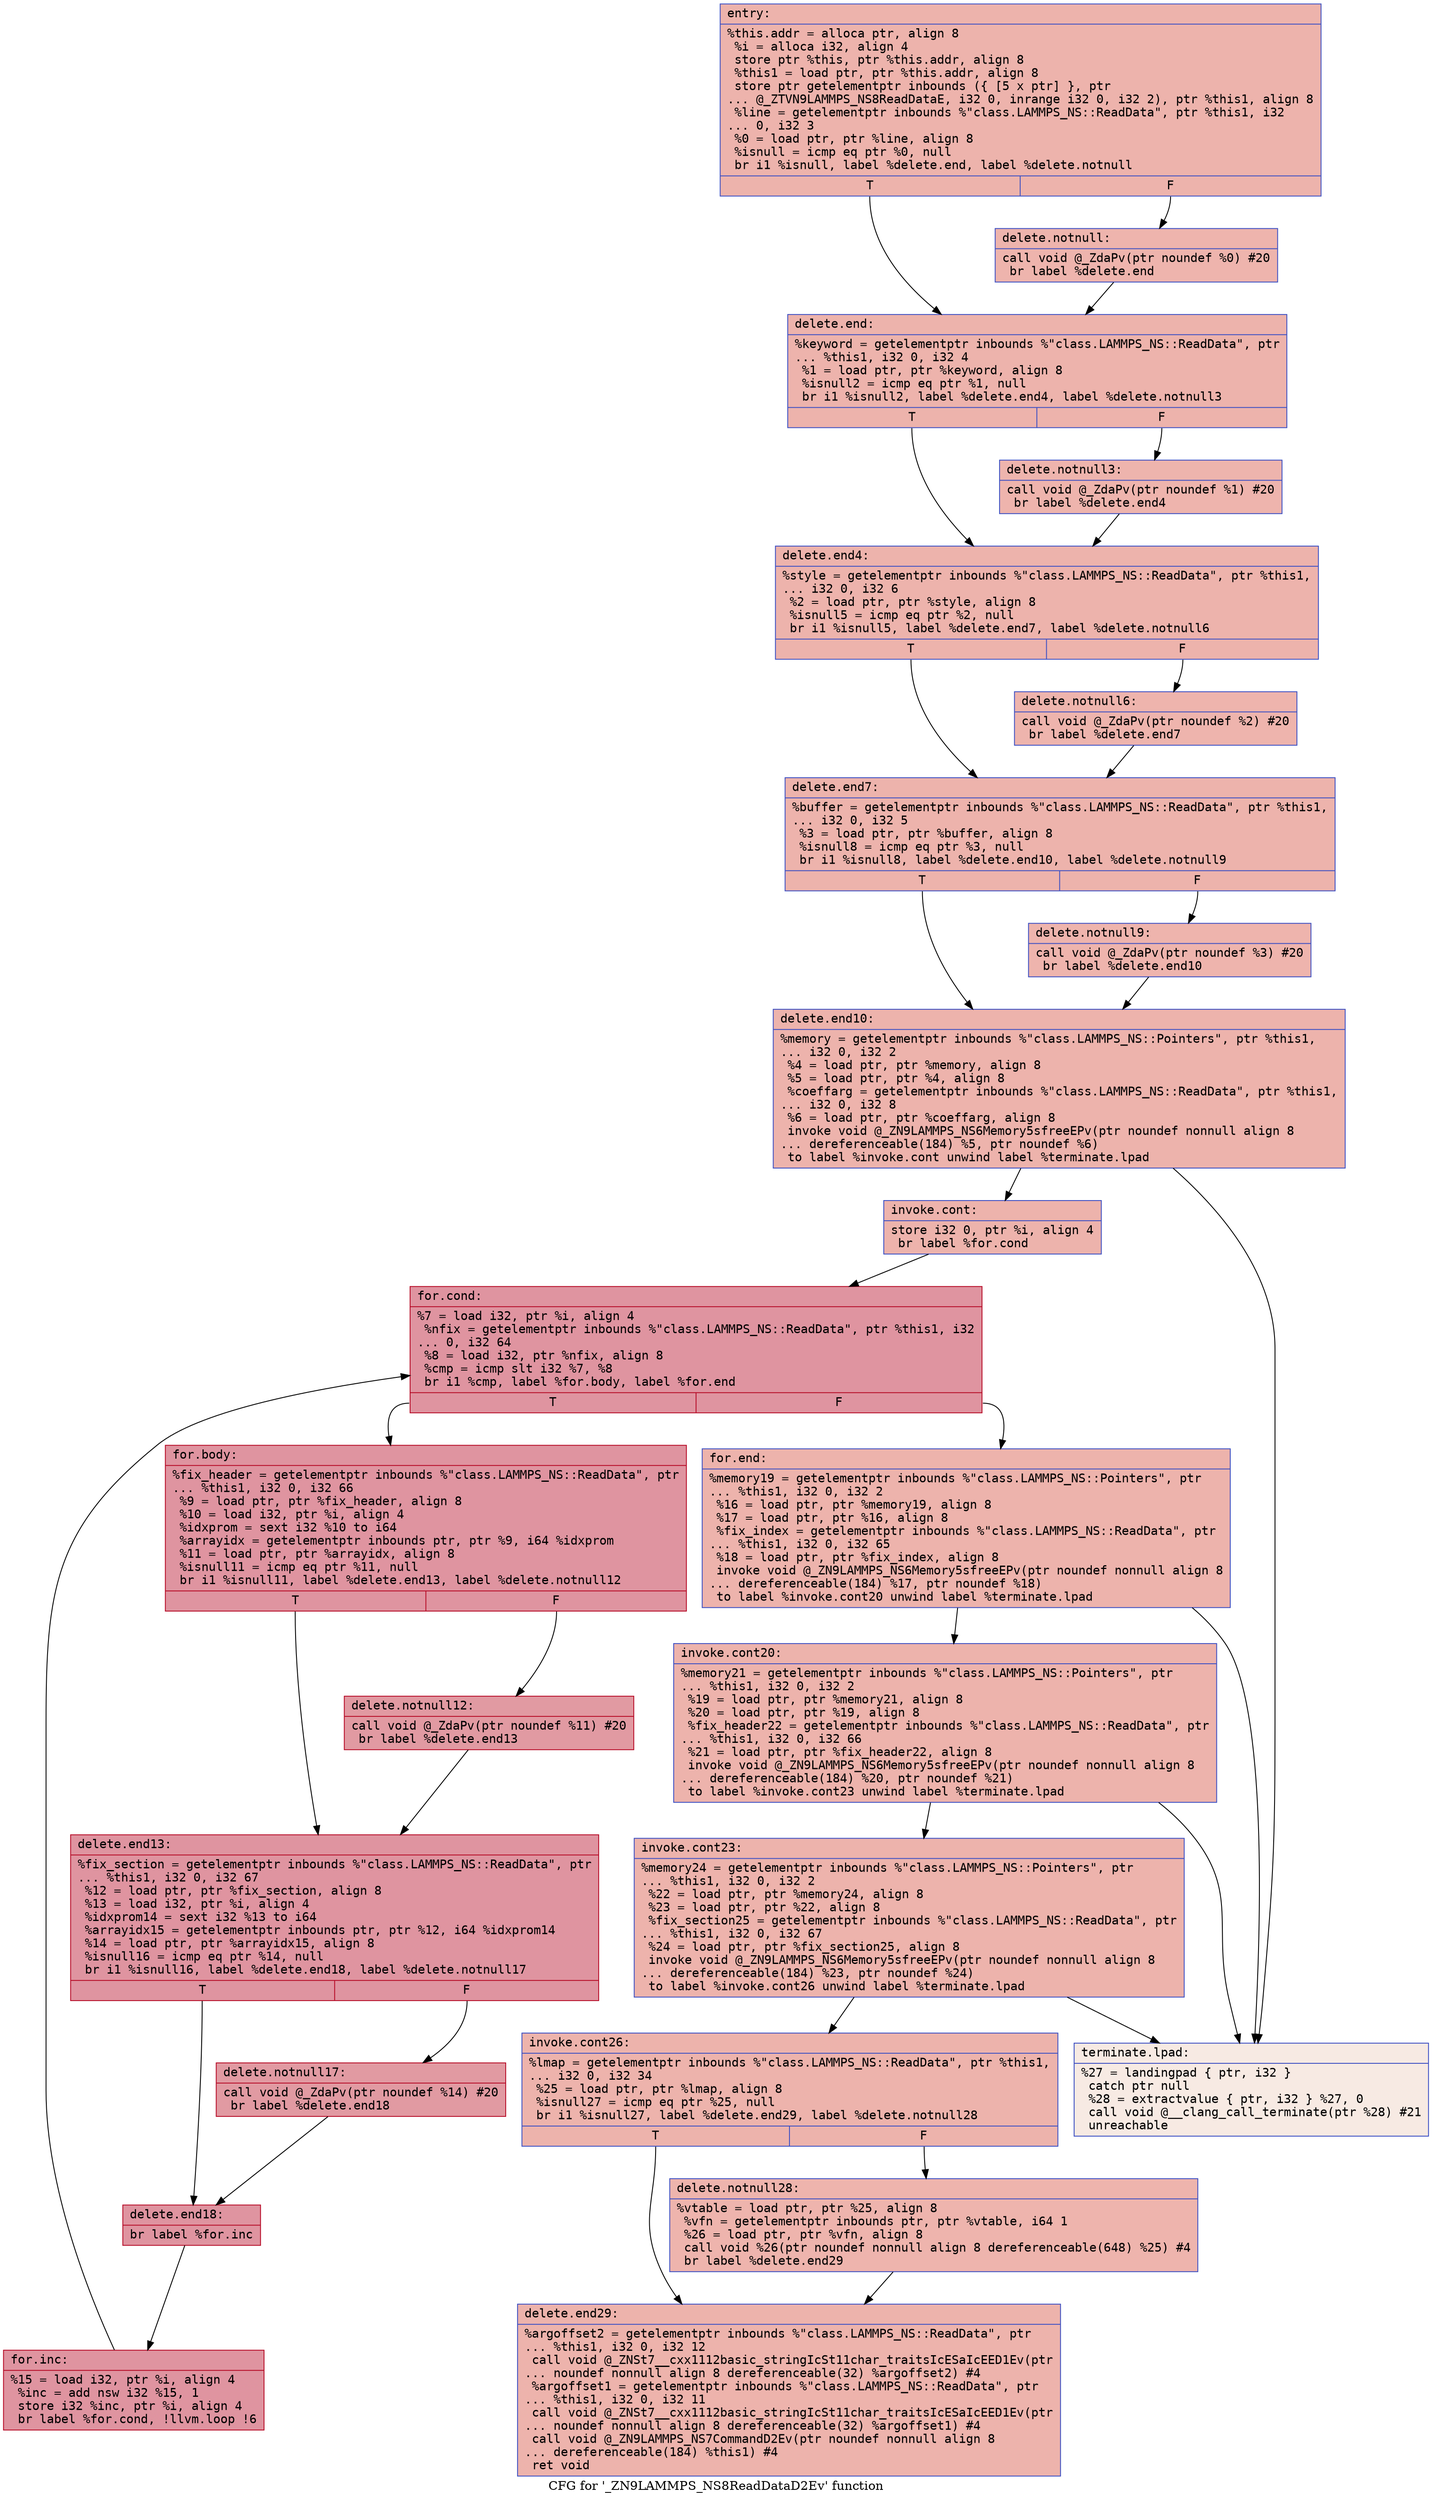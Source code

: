 digraph "CFG for '_ZN9LAMMPS_NS8ReadDataD2Ev' function" {
	label="CFG for '_ZN9LAMMPS_NS8ReadDataD2Ev' function";

	Node0x55c7e04d00d0 [shape=record,color="#3d50c3ff", style=filled, fillcolor="#d6524470" fontname="Courier",label="{entry:\l|  %this.addr = alloca ptr, align 8\l  %i = alloca i32, align 4\l  store ptr %this, ptr %this.addr, align 8\l  %this1 = load ptr, ptr %this.addr, align 8\l  store ptr getelementptr inbounds (\{ [5 x ptr] \}, ptr\l... @_ZTVN9LAMMPS_NS8ReadDataE, i32 0, inrange i32 0, i32 2), ptr %this1, align 8\l  %line = getelementptr inbounds %\"class.LAMMPS_NS::ReadData\", ptr %this1, i32\l... 0, i32 3\l  %0 = load ptr, ptr %line, align 8\l  %isnull = icmp eq ptr %0, null\l  br i1 %isnull, label %delete.end, label %delete.notnull\l|{<s0>T|<s1>F}}"];
	Node0x55c7e04d00d0:s0 -> Node0x55c7e04d0440[tooltip="entry -> delete.end\nProbability 37.50%" ];
	Node0x55c7e04d00d0:s1 -> Node0x55c7e04d0490[tooltip="entry -> delete.notnull\nProbability 62.50%" ];
	Node0x55c7e04d0490 [shape=record,color="#3d50c3ff", style=filled, fillcolor="#d8564670" fontname="Courier",label="{delete.notnull:\l|  call void @_ZdaPv(ptr noundef %0) #20\l  br label %delete.end\l}"];
	Node0x55c7e04d0490 -> Node0x55c7e04d0440[tooltip="delete.notnull -> delete.end\nProbability 100.00%" ];
	Node0x55c7e04d0440 [shape=record,color="#3d50c3ff", style=filled, fillcolor="#d6524470" fontname="Courier",label="{delete.end:\l|  %keyword = getelementptr inbounds %\"class.LAMMPS_NS::ReadData\", ptr\l... %this1, i32 0, i32 4\l  %1 = load ptr, ptr %keyword, align 8\l  %isnull2 = icmp eq ptr %1, null\l  br i1 %isnull2, label %delete.end4, label %delete.notnull3\l|{<s0>T|<s1>F}}"];
	Node0x55c7e04d0440:s0 -> Node0x55c7e04d08a0[tooltip="delete.end -> delete.end4\nProbability 37.50%" ];
	Node0x55c7e04d0440:s1 -> Node0x55c7e04d0920[tooltip="delete.end -> delete.notnull3\nProbability 62.50%" ];
	Node0x55c7e04d0920 [shape=record,color="#3d50c3ff", style=filled, fillcolor="#d8564670" fontname="Courier",label="{delete.notnull3:\l|  call void @_ZdaPv(ptr noundef %1) #20\l  br label %delete.end4\l}"];
	Node0x55c7e04d0920 -> Node0x55c7e04d08a0[tooltip="delete.notnull3 -> delete.end4\nProbability 100.00%" ];
	Node0x55c7e04d08a0 [shape=record,color="#3d50c3ff", style=filled, fillcolor="#d6524470" fontname="Courier",label="{delete.end4:\l|  %style = getelementptr inbounds %\"class.LAMMPS_NS::ReadData\", ptr %this1,\l... i32 0, i32 6\l  %2 = load ptr, ptr %style, align 8\l  %isnull5 = icmp eq ptr %2, null\l  br i1 %isnull5, label %delete.end7, label %delete.notnull6\l|{<s0>T|<s1>F}}"];
	Node0x55c7e04d08a0:s0 -> Node0x55c7e04d0fb0[tooltip="delete.end4 -> delete.end7\nProbability 37.50%" ];
	Node0x55c7e04d08a0:s1 -> Node0x55c7e04d1000[tooltip="delete.end4 -> delete.notnull6\nProbability 62.50%" ];
	Node0x55c7e04d1000 [shape=record,color="#3d50c3ff", style=filled, fillcolor="#d8564670" fontname="Courier",label="{delete.notnull6:\l|  call void @_ZdaPv(ptr noundef %2) #20\l  br label %delete.end7\l}"];
	Node0x55c7e04d1000 -> Node0x55c7e04d0fb0[tooltip="delete.notnull6 -> delete.end7\nProbability 100.00%" ];
	Node0x55c7e04d0fb0 [shape=record,color="#3d50c3ff", style=filled, fillcolor="#d6524470" fontname="Courier",label="{delete.end7:\l|  %buffer = getelementptr inbounds %\"class.LAMMPS_NS::ReadData\", ptr %this1,\l... i32 0, i32 5\l  %3 = load ptr, ptr %buffer, align 8\l  %isnull8 = icmp eq ptr %3, null\l  br i1 %isnull8, label %delete.end10, label %delete.notnull9\l|{<s0>T|<s1>F}}"];
	Node0x55c7e04d0fb0:s0 -> Node0x55c7e04d14f0[tooltip="delete.end7 -> delete.end10\nProbability 37.50%" ];
	Node0x55c7e04d0fb0:s1 -> Node0x55c7e04d1540[tooltip="delete.end7 -> delete.notnull9\nProbability 62.50%" ];
	Node0x55c7e04d1540 [shape=record,color="#3d50c3ff", style=filled, fillcolor="#d8564670" fontname="Courier",label="{delete.notnull9:\l|  call void @_ZdaPv(ptr noundef %3) #20\l  br label %delete.end10\l}"];
	Node0x55c7e04d1540 -> Node0x55c7e04d14f0[tooltip="delete.notnull9 -> delete.end10\nProbability 100.00%" ];
	Node0x55c7e04d14f0 [shape=record,color="#3d50c3ff", style=filled, fillcolor="#d6524470" fontname="Courier",label="{delete.end10:\l|  %memory = getelementptr inbounds %\"class.LAMMPS_NS::Pointers\", ptr %this1,\l... i32 0, i32 2\l  %4 = load ptr, ptr %memory, align 8\l  %5 = load ptr, ptr %4, align 8\l  %coeffarg = getelementptr inbounds %\"class.LAMMPS_NS::ReadData\", ptr %this1,\l... i32 0, i32 8\l  %6 = load ptr, ptr %coeffarg, align 8\l  invoke void @_ZN9LAMMPS_NS6Memory5sfreeEPv(ptr noundef nonnull align 8\l... dereferenceable(184) %5, ptr noundef %6)\l          to label %invoke.cont unwind label %terminate.lpad\l}"];
	Node0x55c7e04d14f0 -> Node0x55c7e04d1b70[tooltip="delete.end10 -> invoke.cont\nProbability 100.00%" ];
	Node0x55c7e04d14f0 -> Node0x55c7e04d1bf0[tooltip="delete.end10 -> terminate.lpad\nProbability 0.00%" ];
	Node0x55c7e04d1b70 [shape=record,color="#3d50c3ff", style=filled, fillcolor="#d6524470" fontname="Courier",label="{invoke.cont:\l|  store i32 0, ptr %i, align 4\l  br label %for.cond\l}"];
	Node0x55c7e04d1b70 -> Node0x55c7e04d22d0[tooltip="invoke.cont -> for.cond\nProbability 100.00%" ];
	Node0x55c7e04d22d0 [shape=record,color="#b70d28ff", style=filled, fillcolor="#b70d2870" fontname="Courier",label="{for.cond:\l|  %7 = load i32, ptr %i, align 4\l  %nfix = getelementptr inbounds %\"class.LAMMPS_NS::ReadData\", ptr %this1, i32\l... 0, i32 64\l  %8 = load i32, ptr %nfix, align 8\l  %cmp = icmp slt i32 %7, %8\l  br i1 %cmp, label %for.body, label %for.end\l|{<s0>T|<s1>F}}"];
	Node0x55c7e04d22d0:s0 -> Node0x55c7e04d2610[tooltip="for.cond -> for.body\nProbability 96.88%" ];
	Node0x55c7e04d22d0:s1 -> Node0x55c7e04d2690[tooltip="for.cond -> for.end\nProbability 3.12%" ];
	Node0x55c7e04d2610 [shape=record,color="#b70d28ff", style=filled, fillcolor="#b70d2870" fontname="Courier",label="{for.body:\l|  %fix_header = getelementptr inbounds %\"class.LAMMPS_NS::ReadData\", ptr\l... %this1, i32 0, i32 66\l  %9 = load ptr, ptr %fix_header, align 8\l  %10 = load i32, ptr %i, align 4\l  %idxprom = sext i32 %10 to i64\l  %arrayidx = getelementptr inbounds ptr, ptr %9, i64 %idxprom\l  %11 = load ptr, ptr %arrayidx, align 8\l  %isnull11 = icmp eq ptr %11, null\l  br i1 %isnull11, label %delete.end13, label %delete.notnull12\l|{<s0>T|<s1>F}}"];
	Node0x55c7e04d2610:s0 -> Node0x55c7e04d2cd0[tooltip="for.body -> delete.end13\nProbability 37.50%" ];
	Node0x55c7e04d2610:s1 -> Node0x55c7e04d2d80[tooltip="for.body -> delete.notnull12\nProbability 62.50%" ];
	Node0x55c7e04d2d80 [shape=record,color="#b70d28ff", style=filled, fillcolor="#bb1b2c70" fontname="Courier",label="{delete.notnull12:\l|  call void @_ZdaPv(ptr noundef %11) #20\l  br label %delete.end13\l}"];
	Node0x55c7e04d2d80 -> Node0x55c7e04d2cd0[tooltip="delete.notnull12 -> delete.end13\nProbability 100.00%" ];
	Node0x55c7e04d2cd0 [shape=record,color="#b70d28ff", style=filled, fillcolor="#b70d2870" fontname="Courier",label="{delete.end13:\l|  %fix_section = getelementptr inbounds %\"class.LAMMPS_NS::ReadData\", ptr\l... %this1, i32 0, i32 67\l  %12 = load ptr, ptr %fix_section, align 8\l  %13 = load i32, ptr %i, align 4\l  %idxprom14 = sext i32 %13 to i64\l  %arrayidx15 = getelementptr inbounds ptr, ptr %12, i64 %idxprom14\l  %14 = load ptr, ptr %arrayidx15, align 8\l  %isnull16 = icmp eq ptr %14, null\l  br i1 %isnull16, label %delete.end18, label %delete.notnull17\l|{<s0>T|<s1>F}}"];
	Node0x55c7e04d2cd0:s0 -> Node0x55c7e04d3550[tooltip="delete.end13 -> delete.end18\nProbability 37.50%" ];
	Node0x55c7e04d2cd0:s1 -> Node0x55c7e04d3600[tooltip="delete.end13 -> delete.notnull17\nProbability 62.50%" ];
	Node0x55c7e04d3600 [shape=record,color="#b70d28ff", style=filled, fillcolor="#bb1b2c70" fontname="Courier",label="{delete.notnull17:\l|  call void @_ZdaPv(ptr noundef %14) #20\l  br label %delete.end18\l}"];
	Node0x55c7e04d3600 -> Node0x55c7e04d3550[tooltip="delete.notnull17 -> delete.end18\nProbability 100.00%" ];
	Node0x55c7e04d3550 [shape=record,color="#b70d28ff", style=filled, fillcolor="#b70d2870" fontname="Courier",label="{delete.end18:\l|  br label %for.inc\l}"];
	Node0x55c7e04d3550 -> Node0x55c7e04d38e0[tooltip="delete.end18 -> for.inc\nProbability 100.00%" ];
	Node0x55c7e04d38e0 [shape=record,color="#b70d28ff", style=filled, fillcolor="#b70d2870" fontname="Courier",label="{for.inc:\l|  %15 = load i32, ptr %i, align 4\l  %inc = add nsw i32 %15, 1\l  store i32 %inc, ptr %i, align 4\l  br label %for.cond, !llvm.loop !6\l}"];
	Node0x55c7e04d38e0 -> Node0x55c7e04d22d0[tooltip="for.inc -> for.cond\nProbability 100.00%" ];
	Node0x55c7e04d2690 [shape=record,color="#3d50c3ff", style=filled, fillcolor="#d6524470" fontname="Courier",label="{for.end:\l|  %memory19 = getelementptr inbounds %\"class.LAMMPS_NS::Pointers\", ptr\l... %this1, i32 0, i32 2\l  %16 = load ptr, ptr %memory19, align 8\l  %17 = load ptr, ptr %16, align 8\l  %fix_index = getelementptr inbounds %\"class.LAMMPS_NS::ReadData\", ptr\l... %this1, i32 0, i32 65\l  %18 = load ptr, ptr %fix_index, align 8\l  invoke void @_ZN9LAMMPS_NS6Memory5sfreeEPv(ptr noundef nonnull align 8\l... dereferenceable(184) %17, ptr noundef %18)\l          to label %invoke.cont20 unwind label %terminate.lpad\l}"];
	Node0x55c7e04d2690 -> Node0x55c7e04d4aa0[tooltip="for.end -> invoke.cont20\nProbability 100.00%" ];
	Node0x55c7e04d2690 -> Node0x55c7e04d1bf0[tooltip="for.end -> terminate.lpad\nProbability 0.00%" ];
	Node0x55c7e04d4aa0 [shape=record,color="#3d50c3ff", style=filled, fillcolor="#d6524470" fontname="Courier",label="{invoke.cont20:\l|  %memory21 = getelementptr inbounds %\"class.LAMMPS_NS::Pointers\", ptr\l... %this1, i32 0, i32 2\l  %19 = load ptr, ptr %memory21, align 8\l  %20 = load ptr, ptr %19, align 8\l  %fix_header22 = getelementptr inbounds %\"class.LAMMPS_NS::ReadData\", ptr\l... %this1, i32 0, i32 66\l  %21 = load ptr, ptr %fix_header22, align 8\l  invoke void @_ZN9LAMMPS_NS6Memory5sfreeEPv(ptr noundef nonnull align 8\l... dereferenceable(184) %20, ptr noundef %21)\l          to label %invoke.cont23 unwind label %terminate.lpad\l}"];
	Node0x55c7e04d4aa0 -> Node0x55c7e04d1d20[tooltip="invoke.cont20 -> invoke.cont23\nProbability 100.00%" ];
	Node0x55c7e04d4aa0 -> Node0x55c7e04d1bf0[tooltip="invoke.cont20 -> terminate.lpad\nProbability 0.00%" ];
	Node0x55c7e04d1d20 [shape=record,color="#3d50c3ff", style=filled, fillcolor="#d6524470" fontname="Courier",label="{invoke.cont23:\l|  %memory24 = getelementptr inbounds %\"class.LAMMPS_NS::Pointers\", ptr\l... %this1, i32 0, i32 2\l  %22 = load ptr, ptr %memory24, align 8\l  %23 = load ptr, ptr %22, align 8\l  %fix_section25 = getelementptr inbounds %\"class.LAMMPS_NS::ReadData\", ptr\l... %this1, i32 0, i32 67\l  %24 = load ptr, ptr %fix_section25, align 8\l  invoke void @_ZN9LAMMPS_NS6Memory5sfreeEPv(ptr noundef nonnull align 8\l... dereferenceable(184) %23, ptr noundef %24)\l          to label %invoke.cont26 unwind label %terminate.lpad\l}"];
	Node0x55c7e04d1d20 -> Node0x55c7e04d5880[tooltip="invoke.cont23 -> invoke.cont26\nProbability 100.00%" ];
	Node0x55c7e04d1d20 -> Node0x55c7e04d1bf0[tooltip="invoke.cont23 -> terminate.lpad\nProbability 0.00%" ];
	Node0x55c7e04d5880 [shape=record,color="#3d50c3ff", style=filled, fillcolor="#d6524470" fontname="Courier",label="{invoke.cont26:\l|  %lmap = getelementptr inbounds %\"class.LAMMPS_NS::ReadData\", ptr %this1,\l... i32 0, i32 34\l  %25 = load ptr, ptr %lmap, align 8\l  %isnull27 = icmp eq ptr %25, null\l  br i1 %isnull27, label %delete.end29, label %delete.notnull28\l|{<s0>T|<s1>F}}"];
	Node0x55c7e04d5880:s0 -> Node0x55c7e04d5c20[tooltip="invoke.cont26 -> delete.end29\nProbability 37.50%" ];
	Node0x55c7e04d5880:s1 -> Node0x55c7e04d5ca0[tooltip="invoke.cont26 -> delete.notnull28\nProbability 62.50%" ];
	Node0x55c7e04d5ca0 [shape=record,color="#3d50c3ff", style=filled, fillcolor="#d8564670" fontname="Courier",label="{delete.notnull28:\l|  %vtable = load ptr, ptr %25, align 8\l  %vfn = getelementptr inbounds ptr, ptr %vtable, i64 1\l  %26 = load ptr, ptr %vfn, align 8\l  call void %26(ptr noundef nonnull align 8 dereferenceable(648) %25) #4\l  br label %delete.end29\l}"];
	Node0x55c7e04d5ca0 -> Node0x55c7e04d5c20[tooltip="delete.notnull28 -> delete.end29\nProbability 100.00%" ];
	Node0x55c7e04d5c20 [shape=record,color="#3d50c3ff", style=filled, fillcolor="#d6524470" fontname="Courier",label="{delete.end29:\l|  %argoffset2 = getelementptr inbounds %\"class.LAMMPS_NS::ReadData\", ptr\l... %this1, i32 0, i32 12\l  call void @_ZNSt7__cxx1112basic_stringIcSt11char_traitsIcESaIcEED1Ev(ptr\l... noundef nonnull align 8 dereferenceable(32) %argoffset2) #4\l  %argoffset1 = getelementptr inbounds %\"class.LAMMPS_NS::ReadData\", ptr\l... %this1, i32 0, i32 11\l  call void @_ZNSt7__cxx1112basic_stringIcSt11char_traitsIcESaIcEED1Ev(ptr\l... noundef nonnull align 8 dereferenceable(32) %argoffset1) #4\l  call void @_ZN9LAMMPS_NS7CommandD2Ev(ptr noundef nonnull align 8\l... dereferenceable(184) %this1) #4\l  ret void\l}"];
	Node0x55c7e04d1bf0 [shape=record,color="#3d50c3ff", style=filled, fillcolor="#eed0c070" fontname="Courier",label="{terminate.lpad:\l|  %27 = landingpad \{ ptr, i32 \}\l          catch ptr null\l  %28 = extractvalue \{ ptr, i32 \} %27, 0\l  call void @__clang_call_terminate(ptr %28) #21\l  unreachable\l}"];
}
